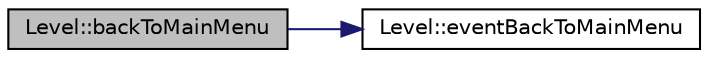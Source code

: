 digraph G
{
  edge [fontname="Helvetica",fontsize="10",labelfontname="Helvetica",labelfontsize="10"];
  node [fontname="Helvetica",fontsize="10",shape=record];
  rankdir="LR";
  Node1 [label="Level::backToMainMenu",height=0.2,width=0.4,color="black", fillcolor="grey75", style="filled" fontcolor="black"];
  Node1 -> Node2 [color="midnightblue",fontsize="10",style="solid",fontname="Helvetica"];
  Node2 [label="Level::eventBackToMainMenu",height=0.2,width=0.4,color="black", fillcolor="white", style="filled",URL="$classLevel.html#a5bd09846f4de0f3e26cd92d5716b5088"];
}
